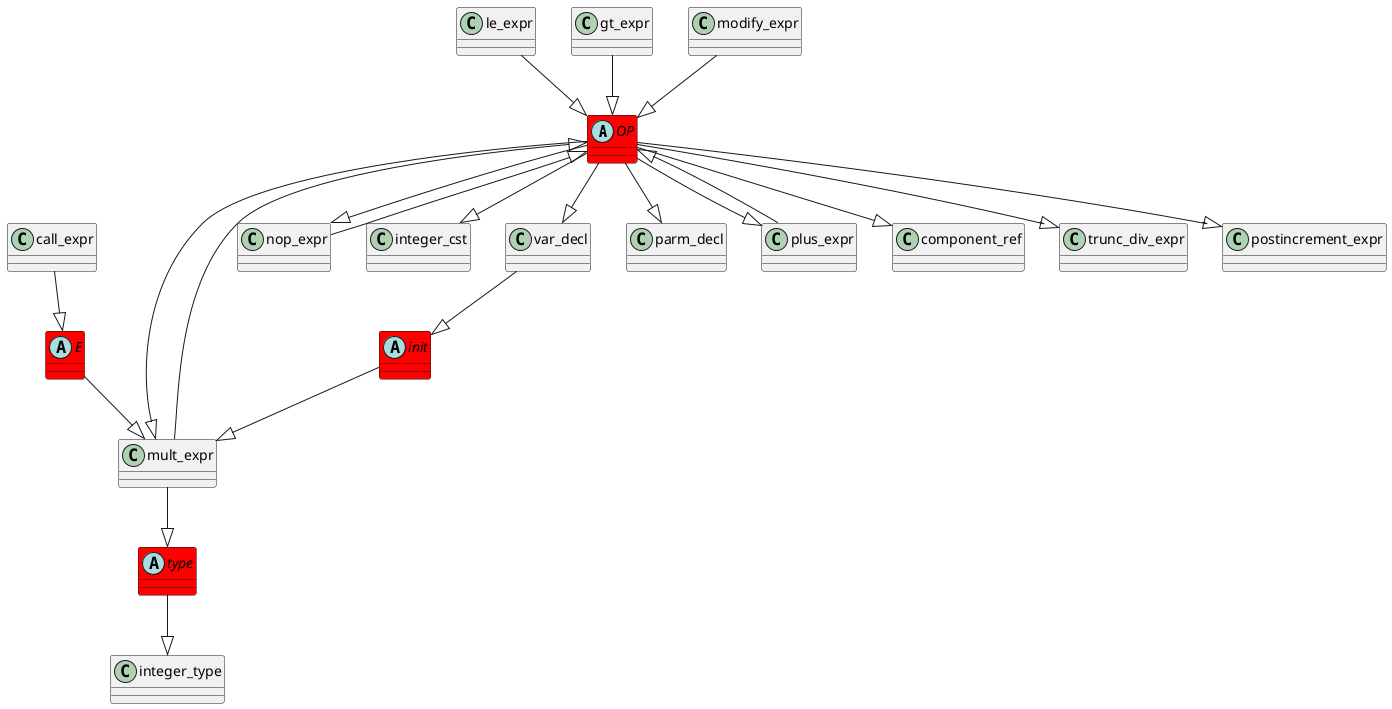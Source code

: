 @startuml
abstract class	OP	 #red	
OP	 --|> 	mult_expr	
nop_expr	 --|> 	OP	
abstract class	type	 #red	
type	 --|> 	integer_type	
mult_expr	 --|> 	type	
OP	 --|> 	nop_expr	
mult_expr	 --|> 	OP	
OP	 --|> 	integer_cst	
le_expr	 --|> 	OP	
abstract class	init	 #red	
init	 --|> 	mult_expr	
var_decl	 --|> 	init	
OP	 --|> 	parm_decl	
gt_expr	 --|> 	OP	
OP	 --|> 	var_decl	
plus_expr	 --|> 	OP	
OP	 --|> 	component_ref	
abstract class	E	 #red	
E	 --|> 	mult_expr	
call_expr	 --|> 	E	
OP	 --|> 	trunc_div_expr	
OP	 --|> 	plus_expr	
OP	 --|> 	postincrement_expr	
modify_expr	 --|> 	OP	
@enduml
